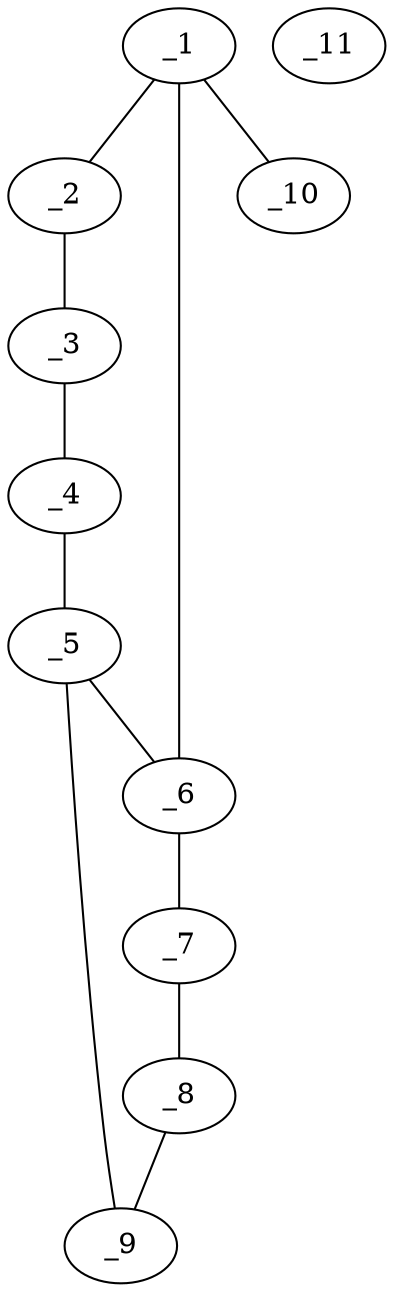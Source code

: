 graph molid636098 {
	_1	 [charge=0,
		chem=1,
		symbol="C  ",
		x="2.866",
		y="0.5"];
	_2	 [charge=0,
		chem=1,
		symbol="C  ",
		x=2,
		y=0];
	_1 -- _2	 [valence=2];
	_6	 [charge=0,
		chem=1,
		symbol="C  ",
		x="3.7321",
		y=0];
	_1 -- _6	 [valence=1];
	_10	 [charge=0,
		chem=1,
		symbol="C  ",
		x="2.866",
		y="1.5"];
	_1 -- _10	 [valence=1];
	_3	 [charge=0,
		chem=1,
		symbol="C  ",
		x=2,
		y="-1"];
	_2 -- _3	 [valence=1];
	_4	 [charge=0,
		chem=1,
		symbol="C  ",
		x="2.866",
		y="-1.5"];
	_3 -- _4	 [valence=2];
	_5	 [charge=0,
		chem=1,
		symbol="C  ",
		x="3.7321",
		y="-1"];
	_4 -- _5	 [valence=1];
	_5 -- _6	 [valence=1];
	_9	 [charge=0,
		chem=4,
		symbol="N  ",
		x="4.6831",
		y="-1.309"];
	_5 -- _9	 [valence=2];
	_7	 [charge=1,
		chem=5,
		symbol="S  ",
		x="4.6831",
		y="0.309"];
	_6 -- _7	 [valence=2];
	_8	 [charge=0,
		chem=5,
		symbol="S  ",
		x="5.2709",
		y="-0.5"];
	_7 -- _8	 [valence=1];
	_8 -- _9	 [valence=1];
	_11	 [charge="-1",
		chem=7,
		symbol="Cl ",
		x="4.9921",
		y="1.2601"];
}
